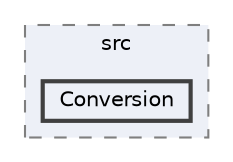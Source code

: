 digraph "plugins/learndash-certificate-builder/vendor/mpdf/mpdf/src/Conversion"
{
 // LATEX_PDF_SIZE
  bgcolor="transparent";
  edge [fontname=Helvetica,fontsize=10,labelfontname=Helvetica,labelfontsize=10];
  node [fontname=Helvetica,fontsize=10,shape=box,height=0.2,width=0.4];
  compound=true
  subgraph clusterdir_a65463aea2a6be4c4718790a2e16e955 {
    graph [ bgcolor="#edf0f7", pencolor="grey50", label="src", fontname=Helvetica,fontsize=10 style="filled,dashed", URL="dir_a65463aea2a6be4c4718790a2e16e955.html",tooltip=""]
  dir_970184d0e424f7e476178843b4461266 [label="Conversion", fillcolor="#edf0f7", color="grey25", style="filled,bold", URL="dir_970184d0e424f7e476178843b4461266.html",tooltip=""];
  }
}

